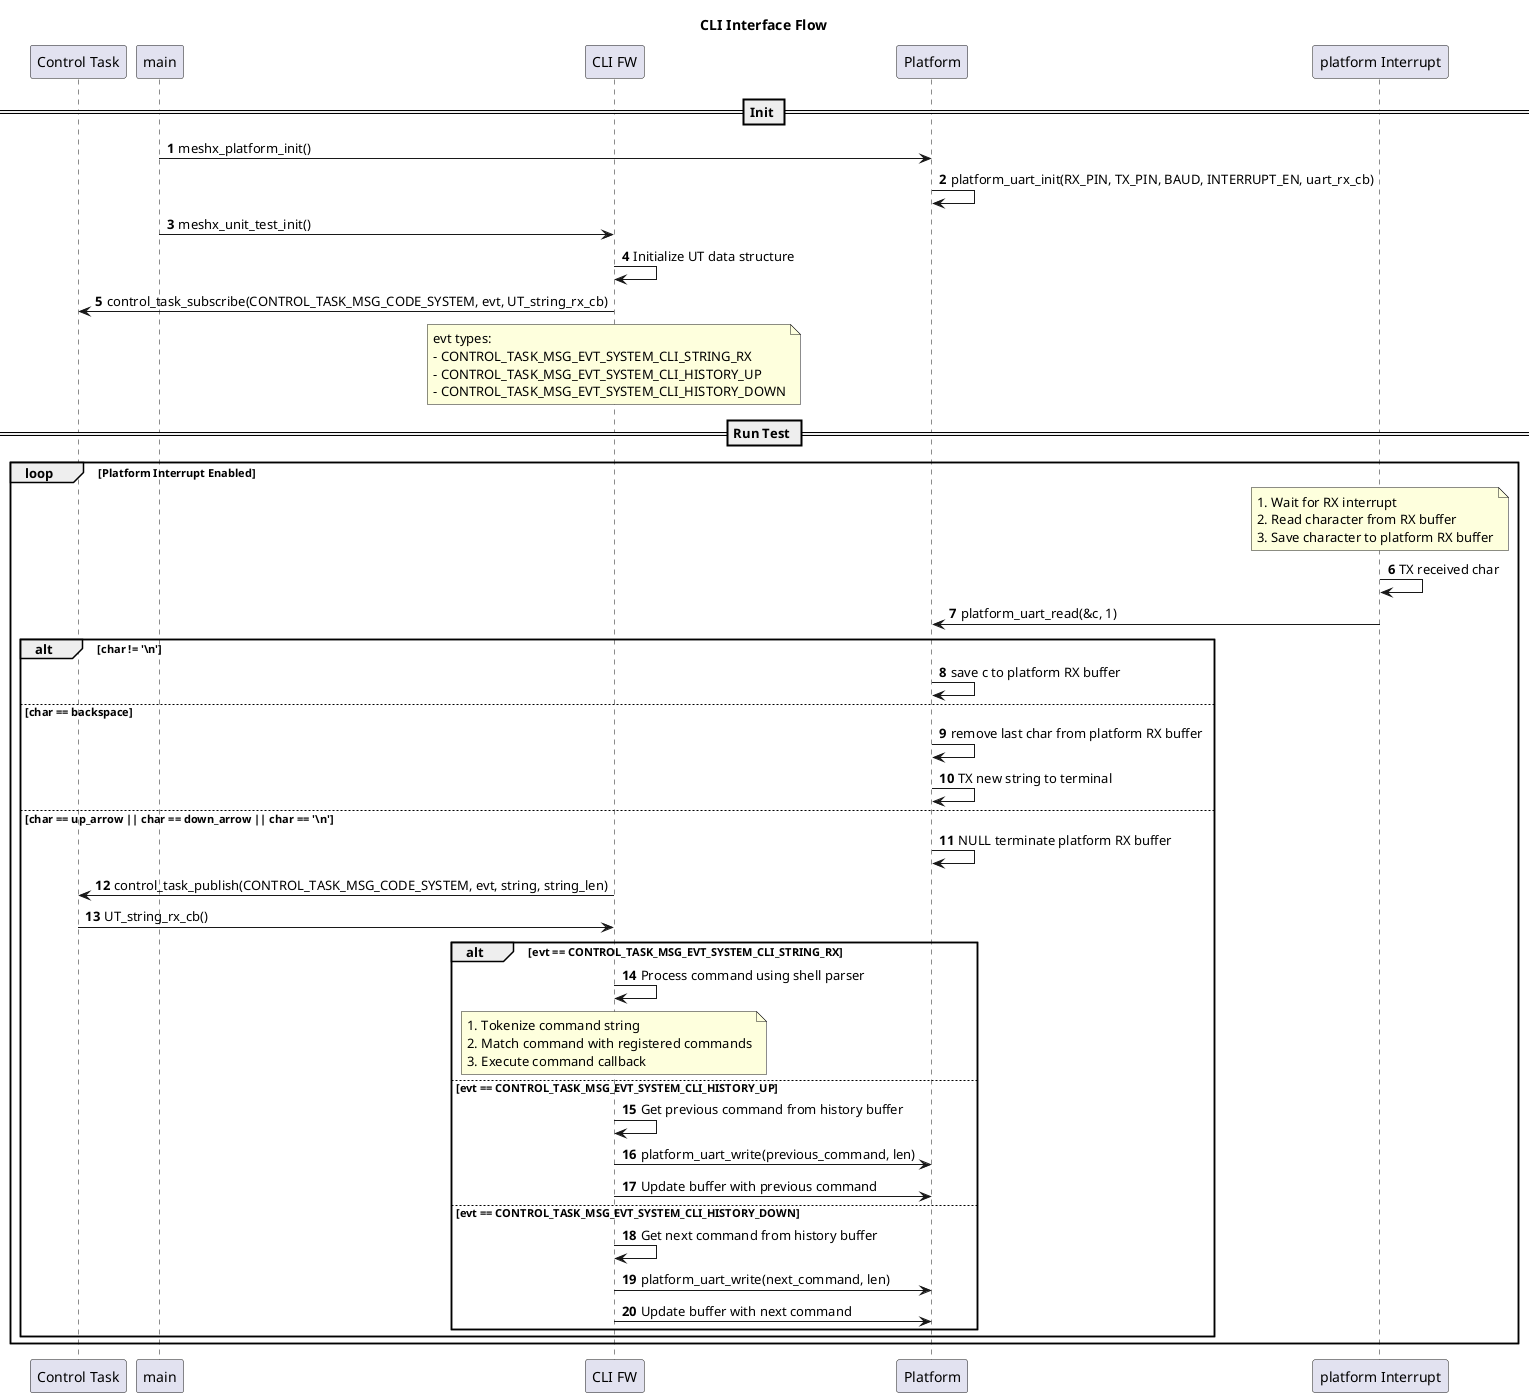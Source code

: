 @startuml CLI
title "CLI Interface Flow"

autonumber 1 1

participant "Control Task" as CT
participant "main" as MN
participant "CLI FW" as UT
participant "Platform" as PL
participant "platform Interrupt" as PI

== Init ==
MN -> PL: meshx_platform_init()
PL -> PL: platform_uart_init(RX_PIN, TX_PIN, BAUD, INTERRUPT_EN, uart_rx_cb)
MN -> UT: meshx_unit_test_init()
UT -> UT: Initialize UT data structure
UT -> CT: control_task_subscribe(CONTROL_TASK_MSG_CODE_SYSTEM, evt, UT_string_rx_cb)
note over UT
    evt types:
    - CONTROL_TASK_MSG_EVT_SYSTEM_CLI_STRING_RX
    - CONTROL_TASK_MSG_EVT_SYSTEM_CLI_HISTORY_UP
    - CONTROL_TASK_MSG_EVT_SYSTEM_CLI_HISTORY_DOWN
end note

== Run Test ==
loop Platform Interrupt Enabled
    note over PI
        1. Wait for RX interrupt
        2. Read character from RX buffer
        3. Save character to platform RX buffer
    end note
    PI -> PI: TX received char
    PI -> PL: platform_uart_read(&c, 1)
    alt char != '\\n'
        PL -> PL: save c to platform RX buffer
    else char == backspace
        PL -> PL: remove last char from platform RX buffer
        PL -> PL: TX new string to terminal
    else char == up_arrow || char == down_arrow || char == '\\n'
        PL -> PL: NULL terminate platform RX buffer
        UT -> CT: control_task_publish(CONTROL_TASK_MSG_CODE_SYSTEM, evt, string, string_len)
        CT -> UT: UT_string_rx_cb()
        alt evt == CONTROL_TASK_MSG_EVT_SYSTEM_CLI_STRING_RX
            UT -> UT: Process command using shell parser
            note over UT
                1. Tokenize command string
                2. Match command with registered commands
                3. Execute command callback
            end note
        else evt == CONTROL_TASK_MSG_EVT_SYSTEM_CLI_HISTORY_UP
            UT -> UT: Get previous command from history buffer
            UT -> PL: platform_uart_write(previous_command, len)
            UT -> PL: Update buffer with previous command
        else evt == CONTROL_TASK_MSG_EVT_SYSTEM_CLI_HISTORY_DOWN
            UT -> UT: Get next command from history buffer
            UT -> PL: platform_uart_write(next_command, len)
            UT -> PL: Update buffer with next command
        end
    end
end loop
@enduml
